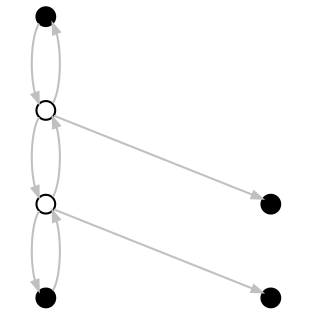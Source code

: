 digraph G {
	ratio=1;
	center = true;
	edge [arrowsize=.5, weight=.1, color="gray", fontsize=8];
	node [label="",shape=circle,height=0.12,width=0.12,fontsize=1];
	a->b;
	b->a;
	b->c;
	c->b;
	c->d;
	d->c;
	b->e;
	c->f;
	
	a [color="black", style=filled];
	d [color="black", style=filled];
	e [color="black", style=filled];
	f [color="black", style=filled];

}